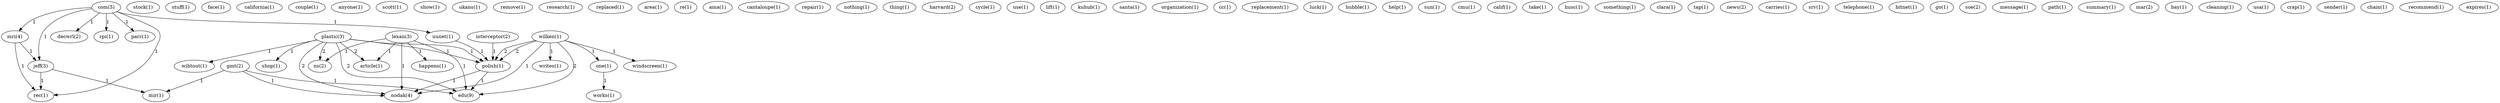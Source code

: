 digraph G {
  com [ label="com(5)" ];
  mri [ label="mri(4)" ];
  jeff [ label="jeff(3)" ];
  decwrl [ label="decwrl(2)" ];
  rpi [ label="rpi(1)" ];
  parc [ label="parc(1)" ];
  rec [ label="rec(1)" ];
  uunet [ label="uunet(1)" ];
  stock [ label="stock(1)" ];
  stuff [ label="stuff(1)" ];
  face [ label="face(1)" ];
  california [ label="california(1)" ];
  couple [ label="couple(1)" ];
  anyone [ label="anyone(1)" ];
  scott [ label="scott(1)" ];
  show [ label="show(1)" ];
  plastic [ label="plastic(3)" ];
  wihtout [ label="wihtout(1)" ];
  article [ label="article(1)" ];
  ns [ label="ns(2)" ];
  shop [ label="shop(1)" ];
  polish [ label="polish(3)" ];
  nodak [ label="nodak(4)" ];
  edu [ label="edu(9)" ];
  polish [ label="polish(1)" ];
  ukans [ label="ukans(1)" ];
  remove [ label="remove(1)" ];
  research [ label="research(1)" ];
  replaced [ label="replaced(1)" ];
  area [ label="area(1)" ];
  re [ label="re(1)" ];
  ama [ label="ama(1)" ];
  cantaloupe [ label="cantaloupe(1)" ];
  mir [ label="mir(1)" ];
  repair [ label="repair(1)" ];
  wilken [ label="wilken(1)" ];
  windscreen [ label="windscreen(1)" ];
  one [ label="one(1)" ];
  writes [ label="writes(1)" ];
  nothing [ label="nothing(1)" ];
  thing [ label="thing(1)" ];
  harvard [ label="harvard(2)" ];
  cycle [ label="cycle(1)" ];
  use [ label="use(1)" ];
  lift [ label="lift(1)" ];
  kuhub [ label="kuhub(1)" ];
  santa [ label="santa(1)" ];
  organization [ label="organization(1)" ];
  cc [ label="cc(1)" ];
  replacement [ label="replacement(1)" ];
  luck [ label="luck(1)" ];
  hubble [ label="hubble(1)" ];
  help [ label="help(1)" ];
  sun [ label="sun(1)" ];
  lexan [ label="lexan(3)" ];
  happens [ label="happens(1)" ];
  cmu [ label="cmu(1)" ];
  calif [ label="calif(1)" ];
  take [ label="take(1)" ];
  husc [ label="husc(1)" ];
  something [ label="something(1)" ];
  clara [ label="clara(1)" ];
  works [ label="works(1)" ];
  tap [ label="tap(1)" ];
  news [ label="news(2)" ];
  carries [ label="carries(1)" ];
  gmt [ label="gmt(2)" ];
  srv [ label="srv(1)" ];
  telephone [ label="telephone(1)" ];
  bitnet [ label="bitnet(1)" ];
  go [ label="go(1)" ];
  soe [ label="soe(2)" ];
  message [ label="message(1)" ];
  path [ label="path(1)" ];
  summary [ label="summary(1)" ];
  mar [ label="mar(2)" ];
  bay [ label="bay(1)" ];
  cleaning [ label="cleaning(1)" ];
  usa [ label="usa(1)" ];
  crap [ label="crap(1)" ];
  sender [ label="sender(1)" ];
  chain [ label="chain(1)" ];
  interceptor [ label="interceptor(2)" ];
  recommend [ label="recommend(1)" ];
  expires [ label="expires(1)" ];
  com -> mri [ label="1" ];
  com -> jeff [ label="1" ];
  com -> decwrl [ label="1" ];
  com -> rpi [ label="1" ];
  com -> parc [ label="1" ];
  com -> rec [ label="1" ];
  com -> uunet [ label="1" ];
  mri -> jeff [ label="1" ];
  mri -> rec [ label="1" ];
  plastic -> wihtout [ label="1" ];
  plastic -> article [ label="2" ];
  plastic -> ns [ label="2" ];
  plastic -> shop [ label="1" ];
  plastic -> polish [ label="1" ];
  plastic -> nodak [ label="2" ];
  plastic -> edu [ label="2" ];
  plastic -> polish [ label="1" ];
  jeff -> rec [ label="1" ];
  jeff -> mir [ label="1" ];
  wilken -> windscreen [ label="1" ];
  wilken -> one [ label="1" ];
  wilken -> writes [ label="1" ];
  wilken -> polish [ label="2" ];
  wilken -> nodak [ label="1" ];
  wilken -> edu [ label="2" ];
  wilken -> polish [ label="2" ];
  lexan -> article [ label="1" ];
  lexan -> ns [ label="1" ];
  lexan -> happens [ label="1" ];
  lexan -> nodak [ label="1" ];
  lexan -> edu [ label="1" ];
  one -> works [ label="1" ];
  gmt -> mir [ label="1" ];
  gmt -> nodak [ label="1" ];
  gmt -> edu [ label="1" ];
  polish -> nodak [ label="1" ];
  polish -> edu [ label="1" ];
  uunet -> polish [ label="1" ];
  interceptor -> polish [ label="1" ];
}
